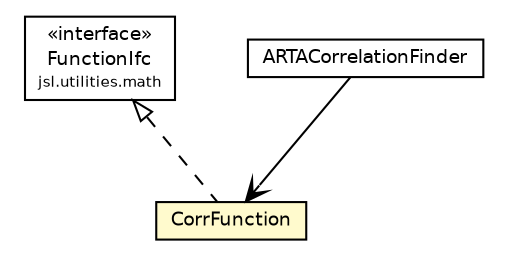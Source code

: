 #!/usr/local/bin/dot
#
# Class diagram 
# Generated by UMLGraph version 5.4 (http://www.umlgraph.org/)
#

digraph G {
	edge [fontname="Helvetica",fontsize=10,labelfontname="Helvetica",labelfontsize=10];
	node [fontname="Helvetica",fontsize=10,shape=plaintext];
	nodesep=0.25;
	ranksep=0.5;
	// jsl.utilities.math.FunctionIfc
	c16488 [label=<<table title="jsl.utilities.math.FunctionIfc" border="0" cellborder="1" cellspacing="0" cellpadding="2" port="p" href="../../math/FunctionIfc.html">
		<tr><td><table border="0" cellspacing="0" cellpadding="1">
<tr><td align="center" balign="center"> &#171;interface&#187; </td></tr>
<tr><td align="center" balign="center"> FunctionIfc </td></tr>
<tr><td align="center" balign="center"><font point-size="7.0"> jsl.utilities.math </font></td></tr>
		</table></td></tr>
		</table>>, URL="../../math/FunctionIfc.html", fontname="Helvetica", fontcolor="black", fontsize=9.0];
	// jsl.utilities.random.arta.ARTACorrelationFinder
	c16516 [label=<<table title="jsl.utilities.random.arta.ARTACorrelationFinder" border="0" cellborder="1" cellspacing="0" cellpadding="2" port="p" href="./ARTACorrelationFinder.html">
		<tr><td><table border="0" cellspacing="0" cellpadding="1">
<tr><td align="center" balign="center"> ARTACorrelationFinder </td></tr>
		</table></td></tr>
		</table>>, URL="./ARTACorrelationFinder.html", fontname="Helvetica", fontcolor="black", fontsize=9.0];
	// jsl.utilities.random.arta.ARTACorrelationFinder.CorrFunction
	c16517 [label=<<table title="jsl.utilities.random.arta.ARTACorrelationFinder.CorrFunction" border="0" cellborder="1" cellspacing="0" cellpadding="2" port="p" bgcolor="lemonChiffon" href="./ARTACorrelationFinder.CorrFunction.html">
		<tr><td><table border="0" cellspacing="0" cellpadding="1">
<tr><td align="center" balign="center"> CorrFunction </td></tr>
		</table></td></tr>
		</table>>, URL="./ARTACorrelationFinder.CorrFunction.html", fontname="Helvetica", fontcolor="black", fontsize=9.0];
	//jsl.utilities.random.arta.ARTACorrelationFinder.CorrFunction implements jsl.utilities.math.FunctionIfc
	c16488:p -> c16517:p [dir=back,arrowtail=empty,style=dashed];
	// jsl.utilities.random.arta.ARTACorrelationFinder NAVASSOC jsl.utilities.random.arta.ARTACorrelationFinder.CorrFunction
	c16516:p -> c16517:p [taillabel="", label="", headlabel="", fontname="Helvetica", fontcolor="black", fontsize=10.0, color="black", arrowhead=open];
}

